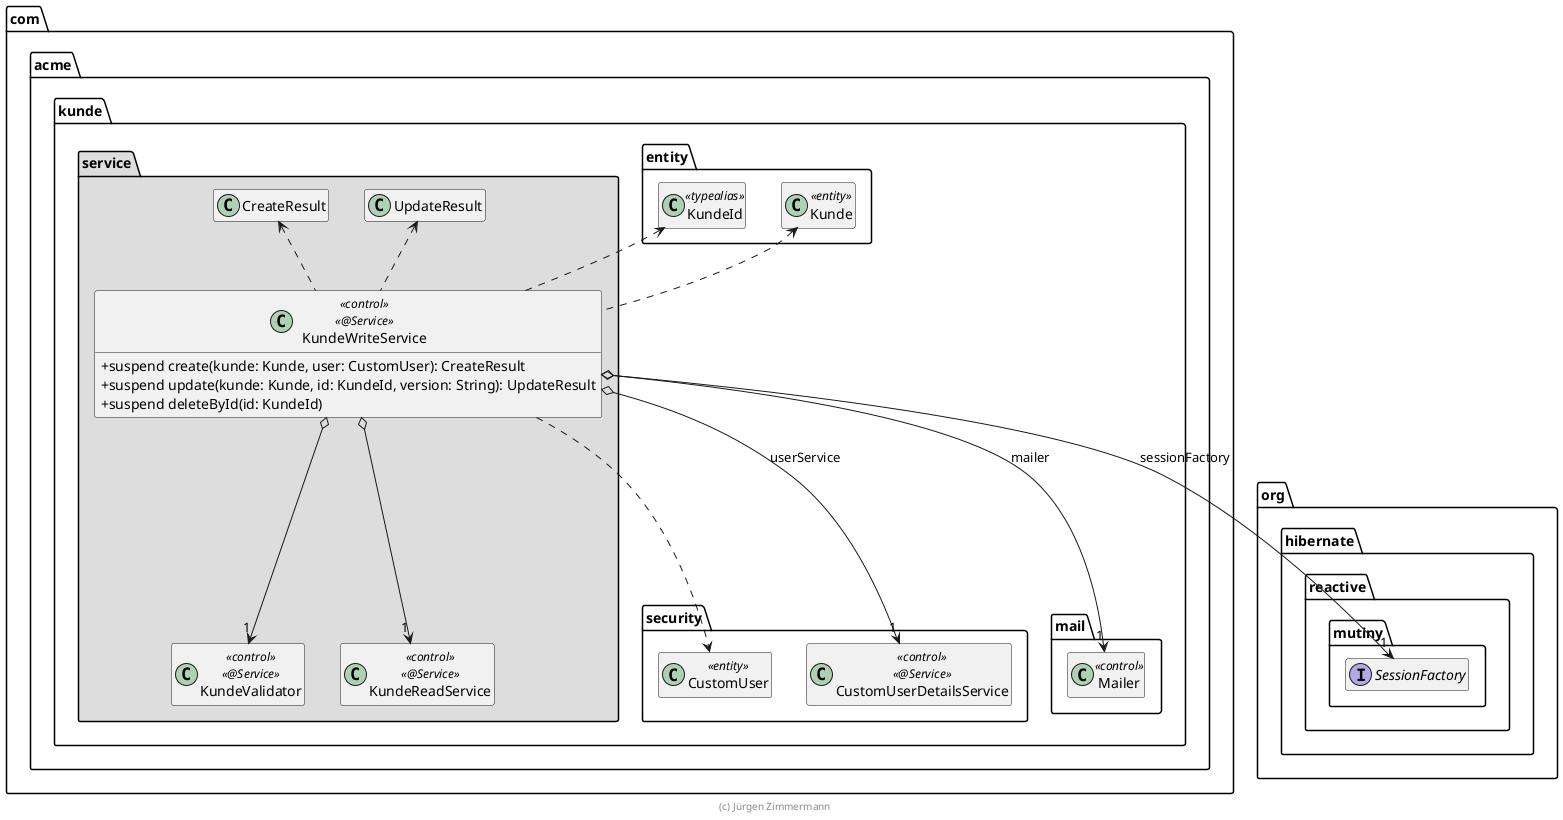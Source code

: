 ' Copyright (C) 2019 - present Juergen Zimmermann, Hochschule Karlsruhe
'
' This program is free software: you can redistribute it and/or modify
' it under the terms of the GNU General Public License as published by
' the Free Software Foundation, either version 3 of the License, or
' (at your option) any later version.
'
' This program is distributed in the hope that it will be useful,
' but WITHOUT ANY WARRANTY; without even the implied warranty of
' MERCHANTABILITY or FITNESS FOR A PARTICULAR PURPOSE.  See the
' GNU General Public License for more details.
'
' You should have received a copy of the GNU General Public License
' along with this program.  If not, see <https://www.gnu.org/licenses/>.
@startuml KundeWriteService

skinparam classAttributeIconSize 0

package org.hibernate.reactive.mutiny {
    interface SessionFactory
}


package com.acme.kunde {
    package security {
        class CustomUser << entity >>
        class CustomUserDetailsService << control >> << @Service >>
    }

    package mail  {
        class Mailer << control >>
    }

    package entity {
        class Kunde << entity >>
        class KundeId << typealias >>
    }

    package service #DDDDDD {
        class KundeValidator << control >> << @Service >>
        class KundeReadService << control >> << @Service >>
        class CreateResult
        class UpdateResult

        class KundeWriteService << control >> << @Service >> {
            + suspend create(kunde: Kunde, user: CustomUser): CreateResult
            + suspend update(kunde: Kunde, id: KundeId, version: String): UpdateResult
            + suspend deleteById(id: KundeId)
        }

        KundeWriteService o--> "1" SessionFactory : sessionFactory
        KundeWriteService o-down-> "1" KundeValidator
        KundeWriteService o--> "1" KundeReadService
        KundeWriteService o--> "1" CustomUserDetailsService : userService
        KundeWriteService o--> "1" Mailer : mailer
        KundeWriteService .up.> Kunde
        KundeWriteService .up.> KundeId
        KundeWriteService ..> CustomUser
        KundeWriteService .up.> CreateResult
        KundeWriteService .up.> UpdateResult
    }
}

hide empty members

footer (c) Jürgen Zimmermann

@enduml
